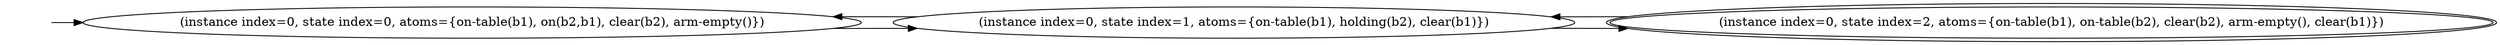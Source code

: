 digraph {
rankdir="LR"
s0[label="(instance index=0, state index=0, atoms={on-table(b1), on(b2,b1), clear(b2), arm-empty()})"]
s1[label="(instance index=0, state index=1, atoms={on-table(b1), holding(b2), clear(b1)})"]
s2[peripheries=2,label="(instance index=0, state index=2, atoms={on-table(b1), on-table(b2), clear(b2), arm-empty(), clear(b1)})"]
Dangling [ label = "", style = invis ]
{ rank = same; Dangling }
Dangling -> s0
{ rank = same; s0}
{ rank = same; s1}
{ rank = same; s2}
{
s0->s1
}
{
s1->s2
s1->s0
}
{
s2->s1
}
}
